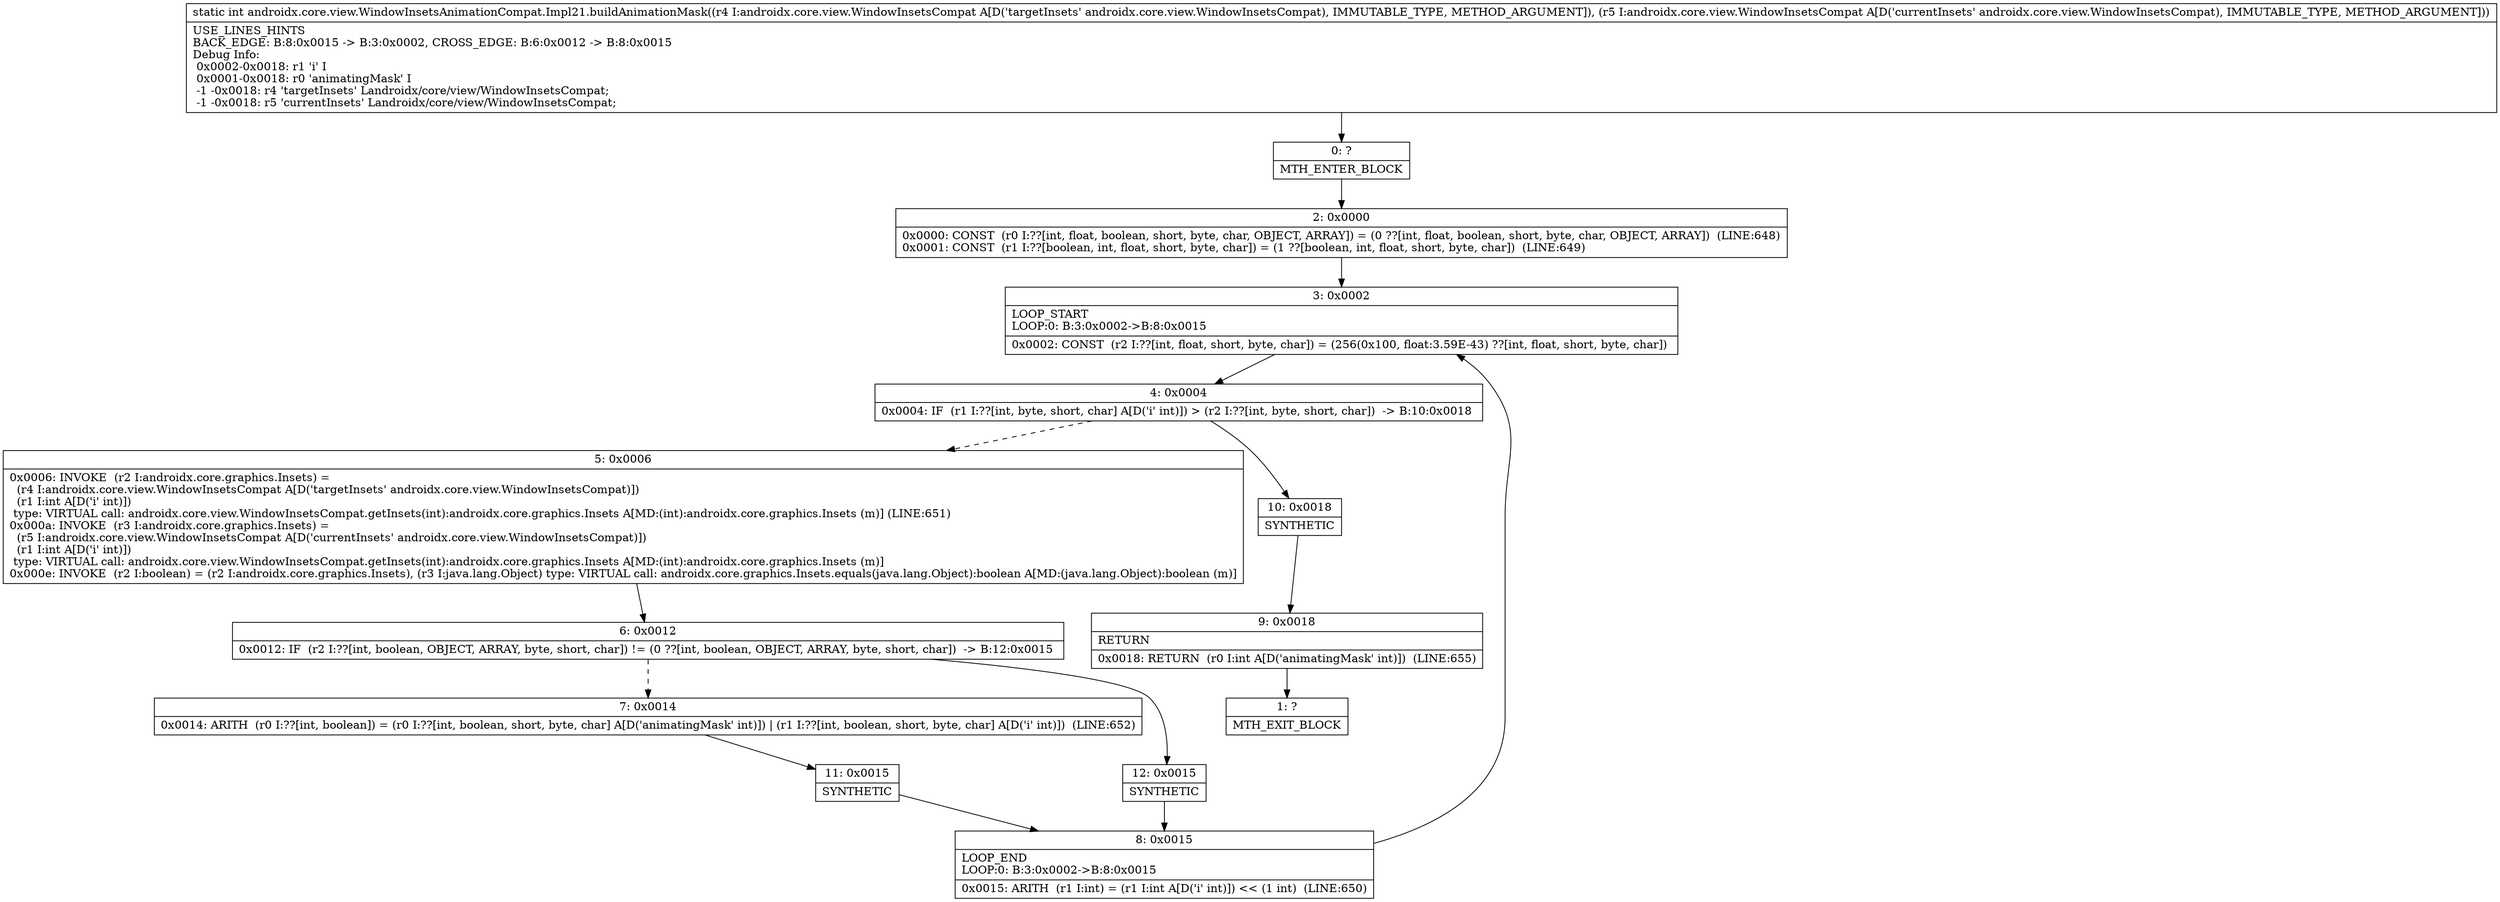 digraph "CFG forandroidx.core.view.WindowInsetsAnimationCompat.Impl21.buildAnimationMask(Landroidx\/core\/view\/WindowInsetsCompat;Landroidx\/core\/view\/WindowInsetsCompat;)I" {
Node_0 [shape=record,label="{0\:\ ?|MTH_ENTER_BLOCK\l}"];
Node_2 [shape=record,label="{2\:\ 0x0000|0x0000: CONST  (r0 I:??[int, float, boolean, short, byte, char, OBJECT, ARRAY]) = (0 ??[int, float, boolean, short, byte, char, OBJECT, ARRAY])  (LINE:648)\l0x0001: CONST  (r1 I:??[boolean, int, float, short, byte, char]) = (1 ??[boolean, int, float, short, byte, char])  (LINE:649)\l}"];
Node_3 [shape=record,label="{3\:\ 0x0002|LOOP_START\lLOOP:0: B:3:0x0002\-\>B:8:0x0015\l|0x0002: CONST  (r2 I:??[int, float, short, byte, char]) = (256(0x100, float:3.59E\-43) ??[int, float, short, byte, char]) \l}"];
Node_4 [shape=record,label="{4\:\ 0x0004|0x0004: IF  (r1 I:??[int, byte, short, char] A[D('i' int)]) \> (r2 I:??[int, byte, short, char])  \-\> B:10:0x0018 \l}"];
Node_5 [shape=record,label="{5\:\ 0x0006|0x0006: INVOKE  (r2 I:androidx.core.graphics.Insets) = \l  (r4 I:androidx.core.view.WindowInsetsCompat A[D('targetInsets' androidx.core.view.WindowInsetsCompat)])\l  (r1 I:int A[D('i' int)])\l type: VIRTUAL call: androidx.core.view.WindowInsetsCompat.getInsets(int):androidx.core.graphics.Insets A[MD:(int):androidx.core.graphics.Insets (m)] (LINE:651)\l0x000a: INVOKE  (r3 I:androidx.core.graphics.Insets) = \l  (r5 I:androidx.core.view.WindowInsetsCompat A[D('currentInsets' androidx.core.view.WindowInsetsCompat)])\l  (r1 I:int A[D('i' int)])\l type: VIRTUAL call: androidx.core.view.WindowInsetsCompat.getInsets(int):androidx.core.graphics.Insets A[MD:(int):androidx.core.graphics.Insets (m)]\l0x000e: INVOKE  (r2 I:boolean) = (r2 I:androidx.core.graphics.Insets), (r3 I:java.lang.Object) type: VIRTUAL call: androidx.core.graphics.Insets.equals(java.lang.Object):boolean A[MD:(java.lang.Object):boolean (m)]\l}"];
Node_6 [shape=record,label="{6\:\ 0x0012|0x0012: IF  (r2 I:??[int, boolean, OBJECT, ARRAY, byte, short, char]) != (0 ??[int, boolean, OBJECT, ARRAY, byte, short, char])  \-\> B:12:0x0015 \l}"];
Node_7 [shape=record,label="{7\:\ 0x0014|0x0014: ARITH  (r0 I:??[int, boolean]) = (r0 I:??[int, boolean, short, byte, char] A[D('animatingMask' int)]) \| (r1 I:??[int, boolean, short, byte, char] A[D('i' int)])  (LINE:652)\l}"];
Node_11 [shape=record,label="{11\:\ 0x0015|SYNTHETIC\l}"];
Node_8 [shape=record,label="{8\:\ 0x0015|LOOP_END\lLOOP:0: B:3:0x0002\-\>B:8:0x0015\l|0x0015: ARITH  (r1 I:int) = (r1 I:int A[D('i' int)]) \<\< (1 int)  (LINE:650)\l}"];
Node_12 [shape=record,label="{12\:\ 0x0015|SYNTHETIC\l}"];
Node_10 [shape=record,label="{10\:\ 0x0018|SYNTHETIC\l}"];
Node_9 [shape=record,label="{9\:\ 0x0018|RETURN\l|0x0018: RETURN  (r0 I:int A[D('animatingMask' int)])  (LINE:655)\l}"];
Node_1 [shape=record,label="{1\:\ ?|MTH_EXIT_BLOCK\l}"];
MethodNode[shape=record,label="{static int androidx.core.view.WindowInsetsAnimationCompat.Impl21.buildAnimationMask((r4 I:androidx.core.view.WindowInsetsCompat A[D('targetInsets' androidx.core.view.WindowInsetsCompat), IMMUTABLE_TYPE, METHOD_ARGUMENT]), (r5 I:androidx.core.view.WindowInsetsCompat A[D('currentInsets' androidx.core.view.WindowInsetsCompat), IMMUTABLE_TYPE, METHOD_ARGUMENT]))  | USE_LINES_HINTS\lBACK_EDGE: B:8:0x0015 \-\> B:3:0x0002, CROSS_EDGE: B:6:0x0012 \-\> B:8:0x0015\lDebug Info:\l  0x0002\-0x0018: r1 'i' I\l  0x0001\-0x0018: r0 'animatingMask' I\l  \-1 \-0x0018: r4 'targetInsets' Landroidx\/core\/view\/WindowInsetsCompat;\l  \-1 \-0x0018: r5 'currentInsets' Landroidx\/core\/view\/WindowInsetsCompat;\l}"];
MethodNode -> Node_0;Node_0 -> Node_2;
Node_2 -> Node_3;
Node_3 -> Node_4;
Node_4 -> Node_5[style=dashed];
Node_4 -> Node_10;
Node_5 -> Node_6;
Node_6 -> Node_7[style=dashed];
Node_6 -> Node_12;
Node_7 -> Node_11;
Node_11 -> Node_8;
Node_8 -> Node_3;
Node_12 -> Node_8;
Node_10 -> Node_9;
Node_9 -> Node_1;
}

